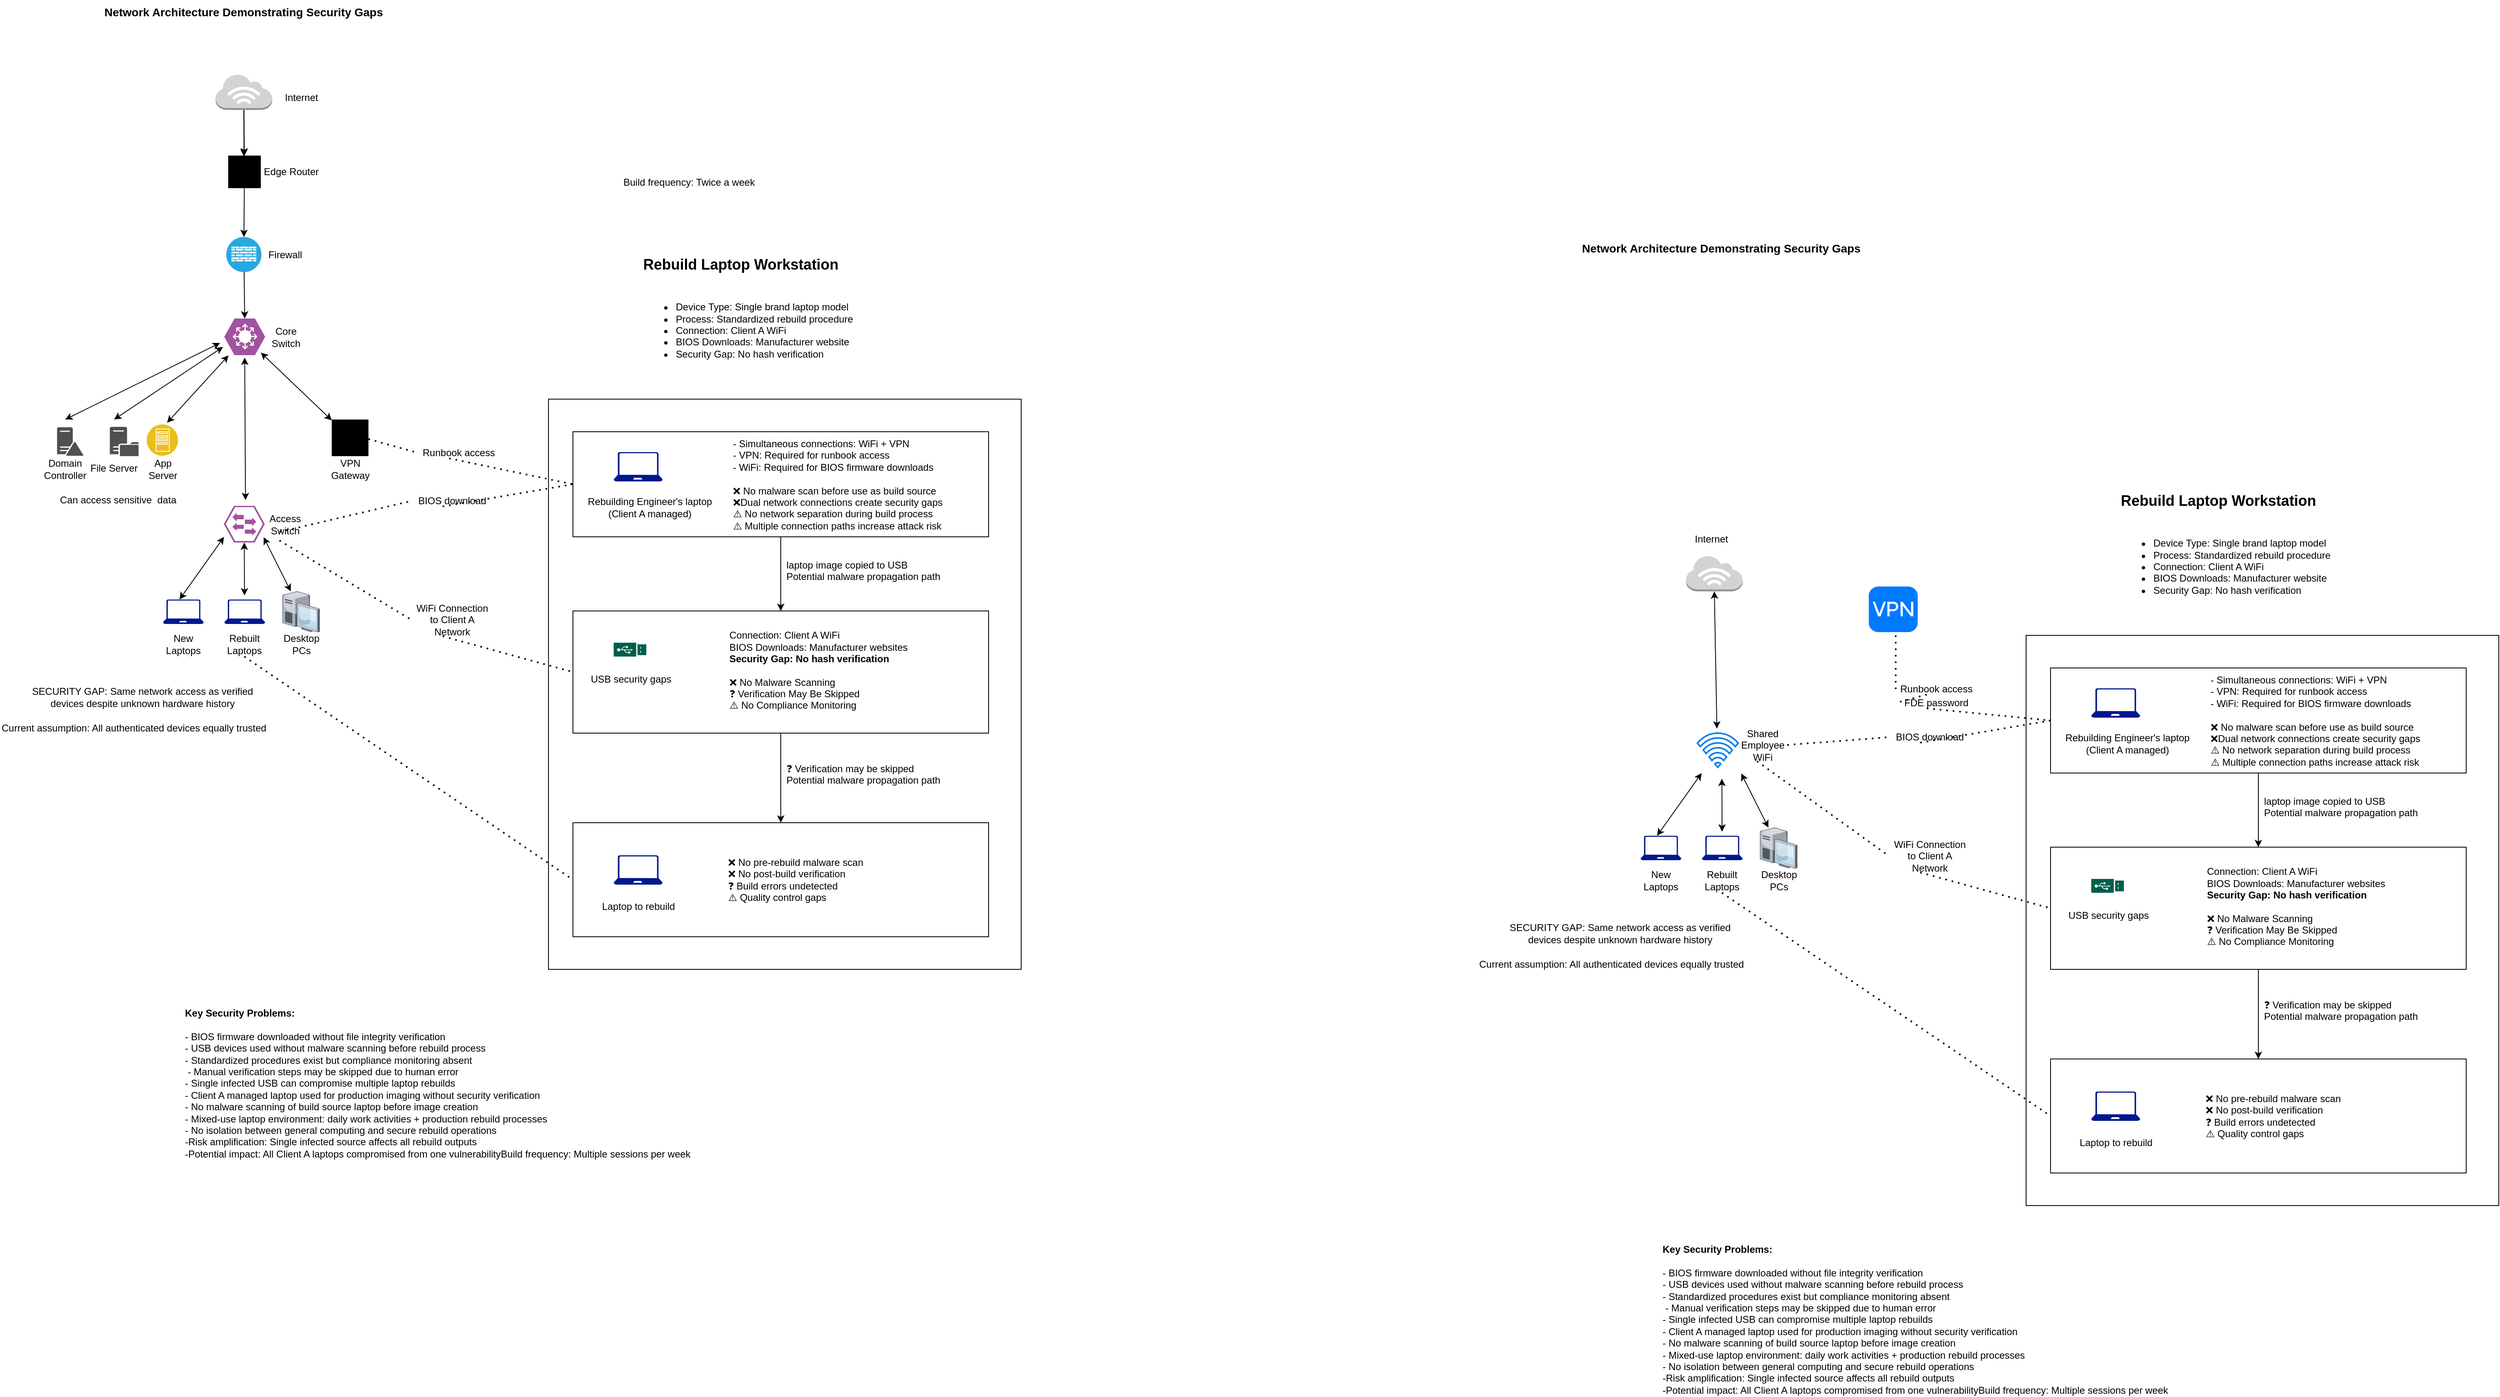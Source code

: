<mxfile version="28.2.0">
  <diagram name="Page-1" id="G9Pzoce9l43paSHm1ECl">
    <mxGraphModel dx="2380" dy="1420" grid="1" gridSize="10" guides="1" tooltips="1" connect="1" arrows="1" fold="1" page="1" pageScale="1" pageWidth="850" pageHeight="1100" math="0" shadow="0">
      <root>
        <mxCell id="0" />
        <mxCell id="1" parent="0" />
        <mxCell id="gi8R7RoCm2wsxa_REoJz-2" value="Internet" style="text;strokeColor=none;align=center;fillColor=none;html=1;verticalAlign=middle;whiteSpace=wrap;rounded=0;" parent="1" vertex="1">
          <mxGeometry x="426.59" y="125" width="60" height="30" as="geometry" />
        </mxCell>
        <mxCell id="7x6iOvIHQjB75U36rMkH-16" value="" style="rounded=0;whiteSpace=wrap;html=1;" parent="1" vertex="1">
          <mxGeometry x="760" y="510" width="580" height="700" as="geometry" />
        </mxCell>
        <mxCell id="gi8R7RoCm2wsxa_REoJz-3" value="" style="outlineConnect=0;dashed=0;verticalLabelPosition=bottom;verticalAlign=top;align=center;html=1;shape=mxgraph.aws3.internet_3;fillColor=#D2D3D3;gradientColor=none;" parent="1" vertex="1">
          <mxGeometry x="351.5" y="111" width="69.5" height="44" as="geometry" />
        </mxCell>
        <mxCell id="gi8R7RoCm2wsxa_REoJz-9" value="" style="sketch=0;verticalLabelPosition=bottom;sketch=0;aspect=fixed;html=1;verticalAlign=top;strokeColor=none;fillColor=#000000;align=center;outlineConnect=0;pointerEvents=1;shape=mxgraph.citrix2.router;" parent="1" vertex="1">
          <mxGeometry x="367" y="211" width="40" height="40" as="geometry" />
        </mxCell>
        <mxCell id="gi8R7RoCm2wsxa_REoJz-10" value="Edge Router" style="text;strokeColor=none;align=center;fillColor=none;html=1;verticalAlign=middle;whiteSpace=wrap;rounded=0;" parent="1" vertex="1">
          <mxGeometry x="395.34" y="216" width="98.75" height="30" as="geometry" />
        </mxCell>
        <mxCell id="gi8R7RoCm2wsxa_REoJz-11" value="" style="fillColor=#28A8E0;verticalLabelPosition=bottom;sketch=0;html=1;strokeColor=#ffffff;verticalAlign=top;align=center;points=[[0.145,0.145,0],[0.5,0,0],[0.855,0.145,0],[1,0.5,0],[0.855,0.855,0],[0.5,1,0],[0.145,0.855,0],[0,0.5,0]];pointerEvents=1;shape=mxgraph.cisco_safe.compositeIcon;bgIcon=ellipse;resIcon=mxgraph.cisco_safe.capability.firewall;" parent="1" vertex="1">
          <mxGeometry x="364.75" y="311" width="43" height="43" as="geometry" />
        </mxCell>
        <mxCell id="gi8R7RoCm2wsxa_REoJz-12" value="Firewall" style="text;strokeColor=none;align=center;fillColor=none;html=1;verticalAlign=middle;whiteSpace=wrap;rounded=0;" parent="1" vertex="1">
          <mxGeometry x="407" y="317.5" width="60" height="30" as="geometry" />
        </mxCell>
        <mxCell id="gi8R7RoCm2wsxa_REoJz-14" value="Core Switch" style="text;strokeColor=none;align=center;fillColor=none;html=1;verticalAlign=middle;whiteSpace=wrap;rounded=0;" parent="1" vertex="1">
          <mxGeometry x="407.75" y="418.5" width="60" height="30" as="geometry" />
        </mxCell>
        <mxCell id="gi8R7RoCm2wsxa_REoJz-15" value="" style="verticalLabelPosition=bottom;sketch=0;html=1;fillColor=#A153A0;strokeColor=#ffffff;verticalAlign=top;align=center;points=[[0,0.5,0],[0.125,0.25,0],[0.25,0,0],[0.5,0,0],[0.75,0,0],[0.875,0.25,0],[1,0.5,0],[0.875,0.75,0],[0.75,1,0],[0.5,1,0],[0.125,0.75,0]];pointerEvents=1;shape=mxgraph.cisco_safe.compositeIcon;bgIcon=mxgraph.cisco_safe.design.blank_device;resIcon=mxgraph.cisco_safe.design.l3_switch;" parent="1" vertex="1">
          <mxGeometry x="362.25" y="411" width="50" height="45" as="geometry" />
        </mxCell>
        <mxCell id="gi8R7RoCm2wsxa_REoJz-18" value="Domain Controller" style="text;strokeColor=none;align=center;fillColor=none;html=1;verticalAlign=middle;whiteSpace=wrap;rounded=0;" parent="1" vertex="1">
          <mxGeometry x="137" y="581" width="60" height="30" as="geometry" />
        </mxCell>
        <mxCell id="gi8R7RoCm2wsxa_REoJz-19" value="" style="sketch=0;pointerEvents=1;shadow=0;dashed=0;html=1;strokeColor=none;fillColor=#505050;labelPosition=center;verticalLabelPosition=bottom;verticalAlign=top;outlineConnect=0;align=center;shape=mxgraph.office.servers.file_server;" parent="1" vertex="1">
          <mxGeometry x="221.75" y="544" width="35.25" height="36" as="geometry" />
        </mxCell>
        <mxCell id="gi8R7RoCm2wsxa_REoJz-20" value="File Server" style="text;strokeColor=none;align=center;fillColor=none;html=1;verticalAlign=middle;whiteSpace=wrap;rounded=0;" parent="1" vertex="1">
          <mxGeometry x="197" y="580" width="60" height="30" as="geometry" />
        </mxCell>
        <mxCell id="gi8R7RoCm2wsxa_REoJz-23" value="" style="sketch=0;pointerEvents=1;shadow=0;dashed=0;html=1;strokeColor=none;fillColor=#505050;labelPosition=center;verticalLabelPosition=bottom;verticalAlign=top;outlineConnect=0;align=center;shape=mxgraph.office.servers.domain_controller;" parent="1" vertex="1">
          <mxGeometry x="157" y="544.5" width="32.5" height="35" as="geometry" />
        </mxCell>
        <mxCell id="gi8R7RoCm2wsxa_REoJz-25" value="" style="image;aspect=fixed;perimeter=ellipsePerimeter;html=1;align=center;shadow=0;dashed=0;fontColor=#4277BB;labelBackgroundColor=default;fontSize=12;spacingTop=3;image=img/lib/ibm/applications/app_server.svg;" parent="1" vertex="1">
          <mxGeometry x="267" y="541" width="38.5" height="38.5" as="geometry" />
        </mxCell>
        <mxCell id="FxefYaPtXIHqSpBv_Unu-31" value="App Server" style="text;strokeColor=none;align=center;fillColor=none;html=1;verticalAlign=middle;whiteSpace=wrap;rounded=0;" parent="1" vertex="1">
          <mxGeometry x="257" y="581" width="60" height="30" as="geometry" />
        </mxCell>
        <mxCell id="FxefYaPtXIHqSpBv_Unu-35" style="edgeStyle=none;rounded=0;orthogonalLoop=1;jettySize=auto;html=1;entryX=0.484;entryY=0.032;entryDx=0;entryDy=0;entryPerimeter=0;elbow=vertical;" parent="1" source="gi8R7RoCm2wsxa_REoJz-3" target="gi8R7RoCm2wsxa_REoJz-9" edge="1">
          <mxGeometry relative="1" as="geometry" />
        </mxCell>
        <mxCell id="FxefYaPtXIHqSpBv_Unu-36" style="edgeStyle=none;rounded=0;orthogonalLoop=1;jettySize=auto;html=1;entryX=0.5;entryY=0;entryDx=0;entryDy=0;entryPerimeter=0;elbow=vertical;" parent="1" source="gi8R7RoCm2wsxa_REoJz-9" target="gi8R7RoCm2wsxa_REoJz-11" edge="1">
          <mxGeometry relative="1" as="geometry" />
        </mxCell>
        <mxCell id="FxefYaPtXIHqSpBv_Unu-37" style="edgeStyle=none;rounded=0;orthogonalLoop=1;jettySize=auto;html=1;entryX=0.5;entryY=0;entryDx=0;entryDy=0;entryPerimeter=0;elbow=vertical;" parent="1" source="gi8R7RoCm2wsxa_REoJz-11" target="gi8R7RoCm2wsxa_REoJz-15" edge="1">
          <mxGeometry relative="1" as="geometry" />
        </mxCell>
        <mxCell id="FxefYaPtXIHqSpBv_Unu-51" value="" style="endArrow=classic;startArrow=classic;html=1;rounded=0;elbow=vertical;entryX=0.5;entryY=1;entryDx=0;entryDy=0;entryPerimeter=0;strokeColor=light-dark(#000000,#FF0000);" parent="1" edge="1">
          <mxGeometry width="50" height="50" relative="1" as="geometry">
            <mxPoint x="388.21" y="634" as="sourcePoint" />
            <mxPoint x="387.25" y="459" as="targetPoint" />
          </mxGeometry>
        </mxCell>
        <mxCell id="FxefYaPtXIHqSpBv_Unu-52" value="" style="endArrow=classic;startArrow=classic;html=1;rounded=0;elbow=vertical;entryX=0.003;entryY=0.848;entryDx=0;entryDy=0;entryPerimeter=0;" parent="1" target="gi8R7RoCm2wsxa_REoJz-27" edge="1">
          <mxGeometry width="50" height="50" relative="1" as="geometry">
            <mxPoint x="307.25" y="756" as="sourcePoint" />
            <mxPoint x="357.25" y="706" as="targetPoint" />
          </mxGeometry>
        </mxCell>
        <mxCell id="FxefYaPtXIHqSpBv_Unu-54" value="" style="endArrow=classic;startArrow=classic;html=1;rounded=0;elbow=vertical;exitX=0.975;exitY=0.857;exitDx=0;exitDy=0;exitPerimeter=0;" parent="1" source="gi8R7RoCm2wsxa_REoJz-27" target="gi8R7RoCm2wsxa_REoJz-35" edge="1">
          <mxGeometry width="50" height="50" relative="1" as="geometry">
            <mxPoint x="397" y="651" as="sourcePoint" />
            <mxPoint x="447" y="601" as="targetPoint" />
          </mxGeometry>
        </mxCell>
        <mxCell id="FxefYaPtXIHqSpBv_Unu-55" value="" style="endArrow=classic;startArrow=classic;html=1;rounded=0;elbow=vertical;entryX=0.5;entryY=1;entryDx=0;entryDy=0;strokeColor=light-dark(#000000,#FF0000);entryPerimeter=0;" parent="1" target="gi8R7RoCm2wsxa_REoJz-27" edge="1">
          <mxGeometry width="50" height="50" relative="1" as="geometry">
            <mxPoint x="387" y="751" as="sourcePoint" />
            <mxPoint x="392" y="711" as="targetPoint" />
          </mxGeometry>
        </mxCell>
        <mxCell id="FxefYaPtXIHqSpBv_Unu-57" value="" style="endArrow=classic;startArrow=classic;html=1;rounded=0;elbow=vertical;exitX=0.896;exitY=0.929;exitDx=0;exitDy=0;exitPerimeter=0;strokeColor=light-dark(#000000,#FF0000);" parent="1" source="gi8R7RoCm2wsxa_REoJz-15" target="gi8R7RoCm2wsxa_REoJz-38" edge="1">
          <mxGeometry width="50" height="50" relative="1" as="geometry">
            <mxPoint x="417" y="531" as="sourcePoint" />
            <mxPoint x="467" y="481" as="targetPoint" />
          </mxGeometry>
        </mxCell>
        <mxCell id="FxefYaPtXIHqSpBv_Unu-58" value="" style="endArrow=classic;startArrow=classic;html=1;rounded=0;elbow=vertical;entryX=0.104;entryY=1.005;entryDx=0;entryDy=0;entryPerimeter=0;strokeColor=light-dark(#000000,#FF0000);" parent="1" target="gi8R7RoCm2wsxa_REoJz-15" edge="1">
          <mxGeometry width="50" height="50" relative="1" as="geometry">
            <mxPoint x="292" y="539" as="sourcePoint" />
            <mxPoint x="342" y="489" as="targetPoint" />
          </mxGeometry>
        </mxCell>
        <mxCell id="FxefYaPtXIHqSpBv_Unu-61" value="" style="endArrow=classic;startArrow=classic;html=1;rounded=0;elbow=vertical;entryX=-0.033;entryY=0.776;entryDx=0;entryDy=0;entryPerimeter=0;strokeColor=light-dark(#000000,#FF0000);" parent="1" target="gi8R7RoCm2wsxa_REoJz-15" edge="1">
          <mxGeometry width="50" height="50" relative="1" as="geometry">
            <mxPoint x="227" y="535" as="sourcePoint" />
            <mxPoint x="277" y="485" as="targetPoint" />
          </mxGeometry>
        </mxCell>
        <mxCell id="FxefYaPtXIHqSpBv_Unu-62" value="" style="endArrow=classic;startArrow=classic;html=1;rounded=0;elbow=vertical;strokeColor=light-dark(#000000,#FF0000);" parent="1" edge="1">
          <mxGeometry width="50" height="50" relative="1" as="geometry">
            <mxPoint x="167" y="535" as="sourcePoint" />
            <mxPoint x="357" y="441" as="targetPoint" />
          </mxGeometry>
        </mxCell>
        <mxCell id="gi8R7RoCm2wsxa_REoJz-29" value="Access Switch" style="text;strokeColor=none;align=center;fillColor=none;html=1;verticalAlign=middle;whiteSpace=wrap;rounded=0;" parent="1" vertex="1">
          <mxGeometry x="407" y="648.5" width="60" height="30" as="geometry" />
        </mxCell>
        <mxCell id="gi8R7RoCm2wsxa_REoJz-35" value="" style="verticalLabelPosition=bottom;sketch=0;aspect=fixed;html=1;verticalAlign=top;strokeColor=none;align=center;outlineConnect=0;shape=mxgraph.citrix.desktop;" parent="1" vertex="1">
          <mxGeometry x="433.67" y="746" width="45.41" height="50" as="geometry" />
        </mxCell>
        <mxCell id="gi8R7RoCm2wsxa_REoJz-30" value="" style="sketch=0;aspect=fixed;pointerEvents=1;shadow=0;dashed=0;html=1;strokeColor=none;labelPosition=center;verticalLabelPosition=bottom;verticalAlign=top;align=center;fillColor=#00188D;shape=mxgraph.azure.laptop" parent="1" vertex="1">
          <mxGeometry x="287" y="756" width="50" height="30" as="geometry" />
        </mxCell>
        <mxCell id="gi8R7RoCm2wsxa_REoJz-31" value="New Laptops" style="text;strokeColor=none;align=center;fillColor=none;html=1;verticalAlign=middle;whiteSpace=wrap;rounded=0;" parent="1" vertex="1">
          <mxGeometry x="282" y="796" width="60" height="30" as="geometry" />
        </mxCell>
        <mxCell id="gi8R7RoCm2wsxa_REoJz-32" value="" style="sketch=0;aspect=fixed;pointerEvents=1;shadow=0;dashed=0;html=1;strokeColor=none;labelPosition=center;verticalLabelPosition=bottom;verticalAlign=top;align=center;fillColor=light-dark(#00188D,#FF9999);shape=mxgraph.azure.laptop" parent="1" vertex="1">
          <mxGeometry x="362.25" y="756" width="50" height="30" as="geometry" />
        </mxCell>
        <mxCell id="gi8R7RoCm2wsxa_REoJz-33" value="Rebuilt Laptops" style="text;strokeColor=light-dark(transparent,#FF0000);align=center;fillColor=none;html=1;verticalAlign=middle;whiteSpace=wrap;rounded=0;" parent="1" vertex="1">
          <mxGeometry x="356.75" y="796" width="60" height="30" as="geometry" />
        </mxCell>
        <mxCell id="gi8R7RoCm2wsxa_REoJz-36" value="Desktop PCs" style="text;strokeColor=none;align=center;fillColor=none;html=1;verticalAlign=middle;whiteSpace=wrap;rounded=0;" parent="1" vertex="1">
          <mxGeometry x="426.59" y="796" width="60" height="30" as="geometry" />
        </mxCell>
        <mxCell id="gi8R7RoCm2wsxa_REoJz-38" value="" style="sketch=0;verticalLabelPosition=bottom;sketch=0;aspect=fixed;html=1;verticalAlign=top;strokeColor=none;fillColor=#000000;align=center;outlineConnect=0;pointerEvents=1;shape=mxgraph.citrix2.router;" parent="1" vertex="1">
          <mxGeometry x="494.09" y="535" width="45" height="45" as="geometry" />
        </mxCell>
        <mxCell id="gi8R7RoCm2wsxa_REoJz-39" value="VPN Gateway" style="text;strokeColor=none;align=center;fillColor=none;html=1;verticalAlign=middle;whiteSpace=wrap;rounded=0;" parent="1" vertex="1">
          <mxGeometry x="486.59" y="581" width="60" height="30" as="geometry" />
        </mxCell>
        <mxCell id="FxefYaPtXIHqSpBv_Unu-1" value="" style="endArrow=classic;html=1;rounded=0;exitX=0.5;exitY=1;exitDx=0;exitDy=0;exitPerimeter=0;" parent="1" source="gi8R7RoCm2wsxa_REoJz-3" target="gi8R7RoCm2wsxa_REoJz-9" edge="1">
          <mxGeometry width="50" height="50" relative="1" as="geometry">
            <mxPoint x="447" y="391" as="sourcePoint" />
            <mxPoint x="597" y="371" as="targetPoint" />
          </mxGeometry>
        </mxCell>
        <mxCell id="gi8R7RoCm2wsxa_REoJz-27" value="" style="verticalLabelPosition=bottom;sketch=0;html=1;fillColor=#A153A0;strokeColor=#ffffff;verticalAlign=top;align=center;points=[[0,0.5,0],[0.125,0.25,0],[0.25,0,0],[0.5,0,0],[0.75,0,0],[0.875,0.25,0],[1,0.5,0],[0.875,0.75,0],[0.75,1,0],[0.5,1,0],[0.125,0.75,0]];pointerEvents=1;shape=mxgraph.cisco_safe.compositeIcon;bgIcon=mxgraph.cisco_safe.design.blank_device;resIcon=mxgraph.cisco_safe.design.access_switch_2;" parent="1" vertex="1">
          <mxGeometry x="361.75" y="641" width="50" height="45" as="geometry" />
        </mxCell>
        <mxCell id="CjsxGIAAwSK_9YGi35-y-1" value="&lt;font style=&quot;color: light-dark(rgb(0, 0, 0), rgb(255, 51, 51));&quot;&gt;SECURITY GAP: Same network access as verified devices despite unknown hardware history&lt;/font&gt;" style="text;strokeColor=none;align=center;fillColor=none;html=1;verticalAlign=middle;whiteSpace=wrap;rounded=0;" parent="1" vertex="1">
          <mxGeometry x="117.0" y="861" width="290" height="30" as="geometry" />
        </mxCell>
        <mxCell id="CjsxGIAAwSK_9YGi35-y-2" value="&lt;font style=&quot;color: light-dark(rgb(0, 0, 0), rgb(255, 51, 51));&quot;&gt;Can access sensitive&amp;nbsp; data&lt;/font&gt;" style="text;strokeColor=none;align=center;fillColor=none;html=1;verticalAlign=middle;whiteSpace=wrap;rounded=0;" parent="1" vertex="1">
          <mxGeometry x="87" y="618.5" width="290" height="30" as="geometry" />
        </mxCell>
        <mxCell id="CjsxGIAAwSK_9YGi35-y-3" value="Current assumption: All authenticated devices equally trusted" style="text;whiteSpace=wrap;html=1;" parent="1" vertex="1">
          <mxGeometry x="87" y="900" width="360" height="40" as="geometry" />
        </mxCell>
        <mxCell id="CjsxGIAAwSK_9YGi35-y-4" value="&lt;div&gt;&lt;b style=&quot;&quot;&gt;&lt;font style=&quot;font-size: 14px;&quot;&gt;Network Architecture Demonstrating Security Gaps&lt;/font&gt;&lt;/b&gt;&lt;/div&gt;&lt;div&gt;&lt;b&gt;&lt;font size=&quot;3&quot;&gt;&lt;br&gt;&lt;/font&gt;&lt;/b&gt;&lt;/div&gt;&lt;div&gt;&lt;br&gt;&lt;/div&gt;" style="text;whiteSpace=wrap;html=1;align=center;" parent="1" vertex="1">
          <mxGeometry x="150.25" y="20" width="472" height="40" as="geometry" />
        </mxCell>
        <mxCell id="CjsxGIAAwSK_9YGi35-y-5" value="&lt;b&gt;Key Security Problems:&amp;nbsp;&lt;/b&gt;&lt;div&gt;&lt;div&gt;&lt;br&gt;&lt;/div&gt;&lt;div&gt;- BIOS firmware downloaded without file integrity verification&amp;nbsp;&lt;/div&gt;&lt;div&gt;- USB devices used without malware scanning before rebuild process&amp;nbsp;&lt;/div&gt;&lt;div&gt;- Standardized procedures exist but compliance monitoring absent&lt;/div&gt;&lt;div&gt;&amp;nbsp;- Manual verification steps may be skipped due to human error&amp;nbsp;&lt;/div&gt;&lt;div&gt;- Single infected USB can compromise multiple laptop rebuilds&lt;/div&gt;&lt;/div&gt;&lt;div&gt;- Client A managed laptop used for production imaging without security verification&amp;nbsp;&lt;/div&gt;&lt;div&gt;- No malware scanning of build source laptop before image creation&amp;nbsp;&lt;/div&gt;&lt;div&gt;- Mixed-use laptop environment: daily work activities + production rebuild processes&amp;nbsp;&lt;/div&gt;&lt;div&gt;- No isolation between general computing and secure rebuild operations&lt;/div&gt;&lt;div&gt;-Risk amplification: Single infected source affects all rebuild outputs&lt;/div&gt;&lt;div&gt;-Potential impact: All Client A laptops compromised from one vulnerabilityBuild frequency: Multiple sessions per week&lt;/div&gt;" style="text;whiteSpace=wrap;html=1;" parent="1" vertex="1">
          <mxGeometry x="312" y="1250" width="660" height="100" as="geometry" />
        </mxCell>
        <mxCell id="7x6iOvIHQjB75U36rMkH-2" value="" style="rounded=0;whiteSpace=wrap;html=1;strokeColor=light-dark(#000000,#4BDFFF);" parent="1" vertex="1">
          <mxGeometry x="790" y="770" width="510" height="150" as="geometry" />
        </mxCell>
        <mxCell id="7x6iOvIHQjB75U36rMkH-5" value="&lt;span style=&quot;background-color: transparent; color: light-dark(rgb(0, 0, 0), rgb(255, 255, 255));&quot;&gt;Connection: Client A WiFi&lt;/span&gt;&lt;br&gt;&lt;span style=&quot;background-color: transparent; color: light-dark(rgb(0, 0, 0), rgb(255, 255, 255));&quot;&gt;BIOS Downloads: Manufacturer websites&lt;/span&gt;&lt;br&gt;&lt;span style=&quot;background-color: transparent;&quot;&gt;&lt;b style=&quot;&quot;&gt;&lt;font style=&quot;color: light-dark(rgb(0, 0, 0), rgb(255, 255, 255));&quot;&gt;Security Gap: No hash verification&lt;/font&gt;&lt;/b&gt;&lt;/span&gt;&lt;br&gt;&lt;br&gt;&lt;span style=&quot;background-color: transparent; color: light-dark(rgb(0, 0, 0), rgb(255, 255, 255));&quot;&gt;❌&amp;nbsp;No Malware Scanning&lt;/span&gt;&lt;br&gt;&lt;span style=&quot;background-color: transparent; color: light-dark(rgb(0, 0, 0), rgb(255, 255, 255));&quot;&gt;❓ Verification May Be Skipped&lt;/span&gt;&lt;br&gt;&lt;span style=&quot;background-color: transparent; color: light-dark(rgb(0, 0, 0), rgb(255, 255, 255));&quot;&gt;⚠️ No Compliance Monitoring&lt;/span&gt;" style="text;strokeColor=none;align=left;fillColor=none;html=1;verticalAlign=middle;whiteSpace=wrap;rounded=0;" parent="1" vertex="1">
          <mxGeometry x="980" y="840" width="230" height="6" as="geometry" />
        </mxCell>
        <mxCell id="7x6iOvIHQjB75U36rMkH-7" value="" style="sketch=0;pointerEvents=1;shadow=0;dashed=0;html=1;strokeColor=none;fillColor=#005F4B;labelPosition=center;verticalLabelPosition=bottom;verticalAlign=top;align=center;outlineConnect=0;shape=mxgraph.veeam2.usb_drive;" parent="1" vertex="1">
          <mxGeometry x="840" y="809" width="40" height="17" as="geometry" />
        </mxCell>
        <mxCell id="7x6iOvIHQjB75U36rMkH-9" value="&lt;div style=&quot;text-align: left;&quot;&gt;&lt;b style=&quot;background-color: transparent; color: light-dark(rgb(0, 0, 0), rgb(255, 255, 255));&quot;&gt;&lt;font style=&quot;font-size: 18px;&quot;&gt;Rebuild Laptop Workstation&lt;/font&gt;&lt;/b&gt;&lt;/div&gt;&lt;div style=&quot;text-align: left;&quot;&gt;&lt;b&gt;&lt;font style=&quot;font-size: 18px;&quot;&gt;&lt;br&gt;&lt;/font&gt;&lt;/b&gt;&lt;/div&gt;&lt;div&gt;&lt;div style=&quot;text-align: left;&quot;&gt;&lt;ul&gt;&lt;li&gt;&lt;span style=&quot;background-color: transparent; color: light-dark(rgb(0, 0, 0), rgb(255, 255, 255));&quot;&gt;Device Type: Single brand laptop model&lt;/span&gt;&lt;/li&gt;&lt;li&gt;&lt;span style=&quot;background-color: transparent; color: light-dark(rgb(0, 0, 0), rgb(255, 255, 255));&quot;&gt;Process: Standardized rebuild procedure&lt;/span&gt;&lt;/li&gt;&lt;li&gt;&lt;span style=&quot;background-color: transparent; color: light-dark(rgb(0, 0, 0), rgb(255, 255, 255));&quot;&gt;Connection: Client A WiFi&lt;/span&gt;&lt;/li&gt;&lt;li&gt;&lt;span style=&quot;background-color: transparent; color: light-dark(rgb(0, 0, 0), rgb(255, 255, 255));&quot;&gt;BIOS Downloads: Manufacturer website&lt;/span&gt;&lt;/li&gt;&lt;li&gt;&lt;span style=&quot;background-color: transparent;&quot;&gt;&lt;font style=&quot;color: light-dark(rgb(0, 0, 0), rgb(255, 0, 0));&quot;&gt;Security Gap: No hash verification&lt;/font&gt;&lt;/span&gt;&lt;/li&gt;&lt;/ul&gt;&lt;/div&gt;&lt;/div&gt;" style="text;strokeColor=none;align=center;fillColor=none;html=1;verticalAlign=middle;whiteSpace=wrap;rounded=0;" parent="1" vertex="1">
          <mxGeometry x="820" y="388.5" width="370" height="30" as="geometry" />
        </mxCell>
        <mxCell id="7x6iOvIHQjB75U36rMkH-18" value="&lt;br&gt;&lt;div&gt;&lt;div style=&quot;text-align: left;&quot;&gt;&lt;br&gt;&lt;/div&gt;&lt;/div&gt;" style="rounded=0;whiteSpace=wrap;html=1;strokeColor=light-dark(#000000,#66B2FF);" parent="1" vertex="1">
          <mxGeometry x="790" y="1030" width="510" height="140" as="geometry" />
        </mxCell>
        <mxCell id="7x6iOvIHQjB75U36rMkH-20" value="Laptop to rebuild" style="text;strokeColor=none;align=center;fillColor=none;html=1;verticalAlign=middle;whiteSpace=wrap;rounded=0;rotation=0;" parent="1" vertex="1">
          <mxGeometry x="785.65" y="1120" width="168.7" height="26" as="geometry" />
        </mxCell>
        <mxCell id="7x6iOvIHQjB75U36rMkH-22" value="❓ Verification may be skipped&lt;div&gt;&lt;font style=&quot;color: light-dark(rgb(0, 0, 0), rgb(255, 0, 0));&quot;&gt;Potential malware propagation pat&lt;/font&gt;h&lt;/div&gt;" style="text;whiteSpace=wrap;html=1;" parent="1" vertex="1">
          <mxGeometry x="1050" y="950" width="290" height="40" as="geometry" />
        </mxCell>
        <mxCell id="7x6iOvIHQjB75U36rMkH-23" value="" style="endArrow=none;dashed=1;html=1;dashPattern=1 3;strokeWidth=2;rounded=0;exitX=0.381;exitY=1.168;exitDx=0;exitDy=0;exitPerimeter=0;entryX=0;entryY=0.5;entryDx=0;entryDy=0;" parent="1" source="7x6iOvIHQjB75U36rMkH-24" target="7x6iOvIHQjB75U36rMkH-2" edge="1">
          <mxGeometry width="50" height="50" relative="1" as="geometry">
            <mxPoint x="470" y="630" as="sourcePoint" />
            <mxPoint x="750" y="840" as="targetPoint" />
          </mxGeometry>
        </mxCell>
        <mxCell id="7x6iOvIHQjB75U36rMkH-38" value="" style="sketch=0;aspect=fixed;pointerEvents=1;shadow=0;dashed=0;html=1;strokeColor=none;labelPosition=center;verticalLabelPosition=bottom;verticalAlign=top;align=center;fillColor=#00188D;shape=mxgraph.azure.laptop" parent="1" vertex="1">
          <mxGeometry x="840" y="1070" width="60" height="36" as="geometry" />
        </mxCell>
        <mxCell id="7x6iOvIHQjB75U36rMkH-39" value="USB security gaps" style="text;whiteSpace=wrap;html=1;" parent="1" vertex="1">
          <mxGeometry x="810" y="840" width="130" height="40" as="geometry" />
        </mxCell>
        <mxCell id="7x6iOvIHQjB75U36rMkH-42" value="" style="endArrow=none;dashed=1;html=1;dashPattern=1 3;strokeWidth=2;rounded=0;exitX=0.381;exitY=1.168;exitDx=0;exitDy=0;exitPerimeter=0;entryX=0;entryY=0.5;entryDx=0;entryDy=0;" parent="1" source="gi8R7RoCm2wsxa_REoJz-29" target="7x6iOvIHQjB75U36rMkH-24" edge="1">
          <mxGeometry width="50" height="50" relative="1" as="geometry">
            <mxPoint x="430" y="684" as="sourcePoint" />
            <mxPoint x="800" y="820" as="targetPoint" />
          </mxGeometry>
        </mxCell>
        <mxCell id="7x6iOvIHQjB75U36rMkH-24" value="WiFi Connection to Client A Network" style="text;strokeColor=none;align=center;fillColor=none;html=1;verticalAlign=middle;whiteSpace=wrap;rounded=0;" parent="1" vertex="1">
          <mxGeometry x="592" y="766" width="100" height="30" as="geometry" />
        </mxCell>
        <mxCell id="7x6iOvIHQjB75U36rMkH-43" value="" style="endArrow=classic;html=1;rounded=0;entryX=0.5;entryY=0;entryDx=0;entryDy=0;strokeColor=light-dark(#000000,#FF0000);" parent="1" source="7x6iOvIHQjB75U36rMkH-2" target="7x6iOvIHQjB75U36rMkH-18" edge="1">
          <mxGeometry width="50" height="50" relative="1" as="geometry">
            <mxPoint x="440" y="970" as="sourcePoint" />
            <mxPoint x="490" y="920" as="targetPoint" />
          </mxGeometry>
        </mxCell>
        <mxCell id="7x6iOvIHQjB75U36rMkH-45" value="&lt;div style=&quot;text-align: left;&quot;&gt;&lt;div&gt;❌ No pre-rebuild malware scan&amp;nbsp;&lt;/div&gt;&lt;div&gt;❌ No post-build verification&amp;nbsp;&lt;/div&gt;&lt;div&gt;❓ Build errors undetected&amp;nbsp;&lt;/div&gt;&lt;div&gt;⚠️ Quality control gaps&lt;/div&gt;&lt;/div&gt;" style="text;strokeColor=none;align=center;fillColor=none;html=1;verticalAlign=middle;whiteSpace=wrap;rounded=0;" parent="1" vertex="1">
          <mxGeometry x="880" y="1085" width="370" height="30" as="geometry" />
        </mxCell>
        <mxCell id="7x6iOvIHQjB75U36rMkH-48" value="" style="endArrow=none;dashed=1;html=1;dashPattern=1 3;strokeWidth=2;rounded=0;entryX=0;entryY=0.5;entryDx=0;entryDy=0;exitX=0.5;exitY=1;exitDx=0;exitDy=0;" parent="1" source="gi8R7RoCm2wsxa_REoJz-33" target="7x6iOvIHQjB75U36rMkH-18" edge="1">
          <mxGeometry width="50" height="50" relative="1" as="geometry">
            <mxPoint x="440" y="980" as="sourcePoint" />
            <mxPoint x="490" y="930" as="targetPoint" />
          </mxGeometry>
        </mxCell>
        <mxCell id="7x6iOvIHQjB75U36rMkH-52" value="" style="rounded=0;whiteSpace=wrap;html=1;strokeColor=light-dark(#000000,#4BDFFF);" parent="1" vertex="1">
          <mxGeometry x="790" y="550" width="510" height="129" as="geometry" />
        </mxCell>
        <mxCell id="7x6iOvIHQjB75U36rMkH-49" value="" style="sketch=0;aspect=fixed;pointerEvents=1;shadow=0;dashed=0;html=1;strokeColor=none;labelPosition=center;verticalLabelPosition=bottom;verticalAlign=top;align=center;fillColor=light-dark(#00188D,#FF9999);shape=mxgraph.azure.laptop" parent="1" vertex="1">
          <mxGeometry x="840" y="575" width="60" height="36" as="geometry" />
        </mxCell>
        <mxCell id="7x6iOvIHQjB75U36rMkH-50" value="&lt;span style=&quot;text-align: left;&quot;&gt;Rebuilding Engineer&#39;s laptop (Client A managed)&lt;/span&gt;" style="text;strokeColor=none;align=center;fillColor=none;html=1;verticalAlign=middle;whiteSpace=wrap;rounded=0;rotation=0;" parent="1" vertex="1">
          <mxGeometry x="800" y="630" width="168.7" height="26" as="geometry" />
        </mxCell>
        <mxCell id="7x6iOvIHQjB75U36rMkH-51" value="&lt;div style=&quot;text-align: left;&quot;&gt;- Simultaneous connections: WiFi + VPN&amp;nbsp;&lt;/div&gt;&lt;div style=&quot;text-align: left;&quot;&gt;- VPN: Required for runbook access&amp;nbsp;&lt;/div&gt;&lt;div style=&quot;text-align: left;&quot;&gt;- WiFi: Required for BIOS firmware downloads&amp;nbsp;&lt;/div&gt;&lt;div style=&quot;text-align: left;&quot;&gt;&lt;br&gt;&lt;/div&gt;&lt;div style=&quot;text-align: left;&quot;&gt;❌ No malware scan before use as build source&lt;br&gt;❌Dual network connections create security gaps&lt;br&gt;⚠️ No network separation during build process&lt;br&gt;⚠️ Multiple connection paths increase attack risk&lt;/div&gt;" style="text;strokeColor=none;align=center;fillColor=none;html=1;verticalAlign=middle;whiteSpace=wrap;rounded=0;" parent="1" vertex="1">
          <mxGeometry x="930" y="599.5" width="370" height="30" as="geometry" />
        </mxCell>
        <mxCell id="7x6iOvIHQjB75U36rMkH-54" value="" style="endArrow=classic;html=1;rounded=0;entryX=0.5;entryY=0;entryDx=0;entryDy=0;exitX=0.5;exitY=1;exitDx=0;exitDy=0;" parent="1" source="7x6iOvIHQjB75U36rMkH-52" target="7x6iOvIHQjB75U36rMkH-2" edge="1">
          <mxGeometry width="50" height="50" relative="1" as="geometry">
            <mxPoint x="1010" y="680" as="sourcePoint" />
            <mxPoint x="910" y="830" as="targetPoint" />
          </mxGeometry>
        </mxCell>
        <mxCell id="7x6iOvIHQjB75U36rMkH-55" value="laptop image copied to USB&lt;div&gt;&lt;font style=&quot;color: light-dark(rgb(0, 0, 0), rgb(255, 0, 0));&quot;&gt;Potential malware propagation pat&lt;/font&gt;h&lt;/div&gt;" style="text;whiteSpace=wrap;html=1;" parent="1" vertex="1">
          <mxGeometry x="1050" y="700" width="290" height="40" as="geometry" />
        </mxCell>
        <mxCell id="7x6iOvIHQjB75U36rMkH-58" value="Build frequency: Twice a week" style="text;whiteSpace=wrap;html=1;" parent="1" vertex="1">
          <mxGeometry x="850" y="230" width="270" height="40" as="geometry" />
        </mxCell>
        <mxCell id="7x6iOvIHQjB75U36rMkH-59" value="" style="endArrow=none;dashed=1;html=1;dashPattern=1 3;strokeWidth=2;rounded=0;exitX=0.381;exitY=1.168;exitDx=0;exitDy=0;exitPerimeter=0;entryX=0;entryY=0.5;entryDx=0;entryDy=0;" parent="1" source="7x6iOvIHQjB75U36rMkH-60" target="7x6iOvIHQjB75U36rMkH-52" edge="1">
          <mxGeometry width="50" height="50" relative="1" as="geometry">
            <mxPoint x="430" y="673" as="sourcePoint" />
            <mxPoint x="592" y="770" as="targetPoint" />
          </mxGeometry>
        </mxCell>
        <mxCell id="7x6iOvIHQjB75U36rMkH-61" value="" style="endArrow=none;dashed=1;html=1;dashPattern=1 3;strokeWidth=2;rounded=0;exitX=0.381;exitY=1.168;exitDx=0;exitDy=0;exitPerimeter=0;entryX=0;entryY=0.5;entryDx=0;entryDy=0;" parent="1" target="7x6iOvIHQjB75U36rMkH-60" edge="1">
          <mxGeometry width="50" height="50" relative="1" as="geometry">
            <mxPoint x="430" y="673" as="sourcePoint" />
            <mxPoint x="790" y="615" as="targetPoint" />
          </mxGeometry>
        </mxCell>
        <mxCell id="7x6iOvIHQjB75U36rMkH-60" value="BIOS download" style="text;strokeColor=none;align=center;fillColor=none;html=1;verticalAlign=middle;whiteSpace=wrap;rounded=0;" parent="1" vertex="1">
          <mxGeometry x="592" y="630" width="100" height="10" as="geometry" />
        </mxCell>
        <mxCell id="7x6iOvIHQjB75U36rMkH-65" value="" style="endArrow=none;dashed=1;html=1;dashPattern=1 3;strokeWidth=2;rounded=0;exitX=0.381;exitY=1.168;exitDx=0;exitDy=0;exitPerimeter=0;entryX=0;entryY=0.5;entryDx=0;entryDy=0;" parent="1" source="7x6iOvIHQjB75U36rMkH-66" target="7x6iOvIHQjB75U36rMkH-52" edge="1">
          <mxGeometry width="50" height="50" relative="1" as="geometry">
            <mxPoint x="539.09" y="559" as="sourcePoint" />
            <mxPoint x="701.09" y="656" as="targetPoint" />
          </mxGeometry>
        </mxCell>
        <mxCell id="7x6iOvIHQjB75U36rMkH-67" value="" style="endArrow=none;dashed=1;html=1;dashPattern=1 3;strokeWidth=2;rounded=0;exitX=0.381;exitY=1.168;exitDx=0;exitDy=0;exitPerimeter=0;entryX=0;entryY=0.5;entryDx=0;entryDy=0;" parent="1" target="7x6iOvIHQjB75U36rMkH-66" edge="1">
          <mxGeometry width="50" height="50" relative="1" as="geometry">
            <mxPoint x="539.09" y="559" as="sourcePoint" />
            <mxPoint x="790" y="615" as="targetPoint" />
          </mxGeometry>
        </mxCell>
        <mxCell id="7x6iOvIHQjB75U36rMkH-66" value="Runbook access" style="text;strokeColor=none;align=center;fillColor=none;html=1;verticalAlign=middle;whiteSpace=wrap;rounded=0;" parent="1" vertex="1">
          <mxGeometry x="600" y="571" width="100" height="10" as="geometry" />
        </mxCell>
        <mxCell id="03RfwMxz8nHa0Dh4N93t-1" value="Internet" style="text;strokeColor=none;align=center;fillColor=none;html=1;verticalAlign=middle;whiteSpace=wrap;rounded=0;" vertex="1" parent="1">
          <mxGeometry x="2156.59" y="667" width="60" height="30" as="geometry" />
        </mxCell>
        <mxCell id="03RfwMxz8nHa0Dh4N93t-2" value="" style="rounded=0;whiteSpace=wrap;html=1;" vertex="1" parent="1">
          <mxGeometry x="2573" y="800" width="580" height="700" as="geometry" />
        </mxCell>
        <mxCell id="03RfwMxz8nHa0Dh4N93t-3" value="" style="outlineConnect=0;dashed=0;verticalLabelPosition=bottom;verticalAlign=top;align=center;html=1;shape=mxgraph.aws3.internet_3;fillColor=#D2D3D3;gradientColor=none;" vertex="1" parent="1">
          <mxGeometry x="2155.75" y="702" width="69.5" height="44" as="geometry" />
        </mxCell>
        <mxCell id="03RfwMxz8nHa0Dh4N93t-20" value="" style="endArrow=classic;startArrow=classic;html=1;rounded=0;elbow=vertical;entryX=0.003;entryY=0.848;entryDx=0;entryDy=0;entryPerimeter=0;" edge="1" parent="1">
          <mxGeometry width="50" height="50" relative="1" as="geometry">
            <mxPoint x="2120.25" y="1046" as="sourcePoint" />
            <mxPoint x="2174.9" y="969.16" as="targetPoint" />
          </mxGeometry>
        </mxCell>
        <mxCell id="03RfwMxz8nHa0Dh4N93t-21" value="" style="endArrow=classic;startArrow=classic;html=1;rounded=0;elbow=vertical;exitX=0.975;exitY=0.857;exitDx=0;exitDy=0;exitPerimeter=0;" edge="1" parent="1" target="03RfwMxz8nHa0Dh4N93t-28">
          <mxGeometry width="50" height="50" relative="1" as="geometry">
            <mxPoint x="2223.5" y="969.565" as="sourcePoint" />
            <mxPoint x="2260" y="891" as="targetPoint" />
          </mxGeometry>
        </mxCell>
        <mxCell id="03RfwMxz8nHa0Dh4N93t-22" value="" style="endArrow=classic;startArrow=classic;html=1;rounded=0;elbow=vertical;entryX=0.5;entryY=1;entryDx=0;entryDy=0;strokeColor=light-dark(#000000,#FF0000);entryPerimeter=0;" edge="1" parent="1">
          <mxGeometry width="50" height="50" relative="1" as="geometry">
            <mxPoint x="2200" y="1041" as="sourcePoint" />
            <mxPoint x="2199.75" y="976" as="targetPoint" />
          </mxGeometry>
        </mxCell>
        <mxCell id="03RfwMxz8nHa0Dh4N93t-27" value="Shared Employee WiFi" style="text;strokeColor=none;align=center;fillColor=none;html=1;verticalAlign=middle;whiteSpace=wrap;rounded=0;" vertex="1" parent="1">
          <mxGeometry x="2220" y="919.5" width="60" height="30" as="geometry" />
        </mxCell>
        <mxCell id="03RfwMxz8nHa0Dh4N93t-28" value="" style="verticalLabelPosition=bottom;sketch=0;aspect=fixed;html=1;verticalAlign=top;strokeColor=none;align=center;outlineConnect=0;shape=mxgraph.citrix.desktop;" vertex="1" parent="1">
          <mxGeometry x="2246.67" y="1036" width="45.41" height="50" as="geometry" />
        </mxCell>
        <mxCell id="03RfwMxz8nHa0Dh4N93t-29" value="" style="sketch=0;aspect=fixed;pointerEvents=1;shadow=0;dashed=0;html=1;strokeColor=none;labelPosition=center;verticalLabelPosition=bottom;verticalAlign=top;align=center;fillColor=#00188D;shape=mxgraph.azure.laptop" vertex="1" parent="1">
          <mxGeometry x="2100" y="1046" width="50" height="30" as="geometry" />
        </mxCell>
        <mxCell id="03RfwMxz8nHa0Dh4N93t-30" value="New Laptops" style="text;strokeColor=none;align=center;fillColor=none;html=1;verticalAlign=middle;whiteSpace=wrap;rounded=0;" vertex="1" parent="1">
          <mxGeometry x="2095" y="1086" width="60" height="30" as="geometry" />
        </mxCell>
        <mxCell id="03RfwMxz8nHa0Dh4N93t-31" value="" style="sketch=0;aspect=fixed;pointerEvents=1;shadow=0;dashed=0;html=1;strokeColor=none;labelPosition=center;verticalLabelPosition=bottom;verticalAlign=top;align=center;fillColor=light-dark(#00188D,#FF9999);shape=mxgraph.azure.laptop" vertex="1" parent="1">
          <mxGeometry x="2175.25" y="1046" width="50" height="30" as="geometry" />
        </mxCell>
        <mxCell id="03RfwMxz8nHa0Dh4N93t-32" value="Rebuilt Laptops" style="text;strokeColor=light-dark(transparent,#FF0000);align=center;fillColor=none;html=1;verticalAlign=middle;whiteSpace=wrap;rounded=0;" vertex="1" parent="1">
          <mxGeometry x="2169.75" y="1086" width="60" height="30" as="geometry" />
        </mxCell>
        <mxCell id="03RfwMxz8nHa0Dh4N93t-33" value="Desktop PCs" style="text;strokeColor=none;align=center;fillColor=none;html=1;verticalAlign=middle;whiteSpace=wrap;rounded=0;" vertex="1" parent="1">
          <mxGeometry x="2239.59" y="1086" width="60" height="30" as="geometry" />
        </mxCell>
        <mxCell id="03RfwMxz8nHa0Dh4N93t-38" value="&lt;font style=&quot;color: light-dark(rgb(0, 0, 0), rgb(255, 51, 51));&quot;&gt;SECURITY GAP: Same network access as verified devices despite unknown hardware history&lt;/font&gt;" style="text;strokeColor=none;align=center;fillColor=none;html=1;verticalAlign=middle;whiteSpace=wrap;rounded=0;" vertex="1" parent="1">
          <mxGeometry x="1930" y="1151" width="290" height="30" as="geometry" />
        </mxCell>
        <mxCell id="03RfwMxz8nHa0Dh4N93t-40" value="Current assumption: All authenticated devices equally trusted" style="text;whiteSpace=wrap;html=1;" vertex="1" parent="1">
          <mxGeometry x="1900" y="1190" width="360" height="40" as="geometry" />
        </mxCell>
        <mxCell id="03RfwMxz8nHa0Dh4N93t-41" value="&lt;div&gt;&lt;b style=&quot;&quot;&gt;&lt;font style=&quot;font-size: 14px;&quot;&gt;Network Architecture Demonstrating Security Gaps&lt;/font&gt;&lt;/b&gt;&lt;/div&gt;&lt;div&gt;&lt;b&gt;&lt;font size=&quot;3&quot;&gt;&lt;br&gt;&lt;/font&gt;&lt;/b&gt;&lt;/div&gt;&lt;div&gt;&lt;br&gt;&lt;/div&gt;" style="text;whiteSpace=wrap;html=1;align=center;" vertex="1" parent="1">
          <mxGeometry x="1963.25" y="310" width="472" height="40" as="geometry" />
        </mxCell>
        <mxCell id="03RfwMxz8nHa0Dh4N93t-42" value="&lt;b&gt;Key Security Problems:&amp;nbsp;&lt;/b&gt;&lt;div&gt;&lt;div&gt;&lt;br&gt;&lt;/div&gt;&lt;div&gt;- BIOS firmware downloaded without file integrity verification&amp;nbsp;&lt;/div&gt;&lt;div&gt;- USB devices used without malware scanning before rebuild process&amp;nbsp;&lt;/div&gt;&lt;div&gt;- Standardized procedures exist but compliance monitoring absent&lt;/div&gt;&lt;div&gt;&amp;nbsp;- Manual verification steps may be skipped due to human error&amp;nbsp;&lt;/div&gt;&lt;div&gt;- Single infected USB can compromise multiple laptop rebuilds&lt;/div&gt;&lt;/div&gt;&lt;div&gt;- Client A managed laptop used for production imaging without security verification&amp;nbsp;&lt;/div&gt;&lt;div&gt;- No malware scanning of build source laptop before image creation&amp;nbsp;&lt;/div&gt;&lt;div&gt;- Mixed-use laptop environment: daily work activities + production rebuild processes&amp;nbsp;&lt;/div&gt;&lt;div&gt;- No isolation between general computing and secure rebuild operations&lt;/div&gt;&lt;div&gt;-Risk amplification: Single infected source affects all rebuild outputs&lt;/div&gt;&lt;div&gt;-Potential impact: All Client A laptops compromised from one vulnerabilityBuild frequency: Multiple sessions per week&lt;/div&gt;" style="text;whiteSpace=wrap;html=1;" vertex="1" parent="1">
          <mxGeometry x="2125" y="1540" width="660" height="100" as="geometry" />
        </mxCell>
        <mxCell id="03RfwMxz8nHa0Dh4N93t-43" value="" style="rounded=0;whiteSpace=wrap;html=1;strokeColor=light-dark(#000000,#4BDFFF);" vertex="1" parent="1">
          <mxGeometry x="2603" y="1060" width="510" height="150" as="geometry" />
        </mxCell>
        <mxCell id="03RfwMxz8nHa0Dh4N93t-44" value="&lt;span style=&quot;background-color: transparent; color: light-dark(rgb(0, 0, 0), rgb(255, 255, 255));&quot;&gt;Connection: Client A WiFi&lt;/span&gt;&lt;br&gt;&lt;span style=&quot;background-color: transparent; color: light-dark(rgb(0, 0, 0), rgb(255, 255, 255));&quot;&gt;BIOS Downloads: Manufacturer websites&lt;/span&gt;&lt;br&gt;&lt;span style=&quot;background-color: transparent;&quot;&gt;&lt;b style=&quot;&quot;&gt;&lt;font style=&quot;color: light-dark(rgb(0, 0, 0), rgb(255, 255, 255));&quot;&gt;Security Gap: No hash verification&lt;/font&gt;&lt;/b&gt;&lt;/span&gt;&lt;br&gt;&lt;br&gt;&lt;span style=&quot;background-color: transparent; color: light-dark(rgb(0, 0, 0), rgb(255, 255, 255));&quot;&gt;❌&amp;nbsp;No Malware Scanning&lt;/span&gt;&lt;br&gt;&lt;span style=&quot;background-color: transparent; color: light-dark(rgb(0, 0, 0), rgb(255, 255, 255));&quot;&gt;❓ Verification May Be Skipped&lt;/span&gt;&lt;br&gt;&lt;span style=&quot;background-color: transparent; color: light-dark(rgb(0, 0, 0), rgb(255, 255, 255));&quot;&gt;⚠️ No Compliance Monitoring&lt;/span&gt;" style="text;strokeColor=none;align=left;fillColor=none;html=1;verticalAlign=middle;whiteSpace=wrap;rounded=0;" vertex="1" parent="1">
          <mxGeometry x="2793" y="1130" width="230" height="6" as="geometry" />
        </mxCell>
        <mxCell id="03RfwMxz8nHa0Dh4N93t-45" value="" style="sketch=0;pointerEvents=1;shadow=0;dashed=0;html=1;strokeColor=none;fillColor=#005F4B;labelPosition=center;verticalLabelPosition=bottom;verticalAlign=top;align=center;outlineConnect=0;shape=mxgraph.veeam2.usb_drive;" vertex="1" parent="1">
          <mxGeometry x="2653" y="1099" width="40" height="17" as="geometry" />
        </mxCell>
        <mxCell id="03RfwMxz8nHa0Dh4N93t-46" value="&lt;div style=&quot;text-align: left;&quot;&gt;&lt;b style=&quot;background-color: transparent; color: light-dark(rgb(0, 0, 0), rgb(255, 255, 255));&quot;&gt;&lt;font style=&quot;font-size: 18px;&quot;&gt;Rebuild Laptop Workstation&lt;/font&gt;&lt;/b&gt;&lt;/div&gt;&lt;div style=&quot;text-align: left;&quot;&gt;&lt;b&gt;&lt;font style=&quot;font-size: 18px;&quot;&gt;&lt;br&gt;&lt;/font&gt;&lt;/b&gt;&lt;/div&gt;&lt;div&gt;&lt;div style=&quot;text-align: left;&quot;&gt;&lt;ul&gt;&lt;li&gt;&lt;span style=&quot;background-color: transparent; color: light-dark(rgb(0, 0, 0), rgb(255, 255, 255));&quot;&gt;Device Type: Single brand laptop model&lt;/span&gt;&lt;/li&gt;&lt;li&gt;&lt;span style=&quot;background-color: transparent; color: light-dark(rgb(0, 0, 0), rgb(255, 255, 255));&quot;&gt;Process: Standardized rebuild procedure&lt;/span&gt;&lt;/li&gt;&lt;li&gt;&lt;span style=&quot;background-color: transparent; color: light-dark(rgb(0, 0, 0), rgb(255, 255, 255));&quot;&gt;Connection: Client A WiFi&lt;/span&gt;&lt;/li&gt;&lt;li&gt;&lt;span style=&quot;background-color: transparent; color: light-dark(rgb(0, 0, 0), rgb(255, 255, 255));&quot;&gt;BIOS Downloads: Manufacturer website&lt;/span&gt;&lt;/li&gt;&lt;li&gt;&lt;span style=&quot;background-color: transparent;&quot;&gt;&lt;font style=&quot;color: light-dark(rgb(0, 0, 0), rgb(255, 0, 0));&quot;&gt;Security Gap: No hash verification&lt;/font&gt;&lt;/span&gt;&lt;/li&gt;&lt;/ul&gt;&lt;/div&gt;&lt;/div&gt;" style="text;strokeColor=none;align=center;fillColor=none;html=1;verticalAlign=middle;whiteSpace=wrap;rounded=0;" vertex="1" parent="1">
          <mxGeometry x="2633" y="678.5" width="370" height="30" as="geometry" />
        </mxCell>
        <mxCell id="03RfwMxz8nHa0Dh4N93t-47" value="&lt;br&gt;&lt;div&gt;&lt;div style=&quot;text-align: left;&quot;&gt;&lt;br&gt;&lt;/div&gt;&lt;/div&gt;" style="rounded=0;whiteSpace=wrap;html=1;strokeColor=light-dark(#000000,#66B2FF);" vertex="1" parent="1">
          <mxGeometry x="2603" y="1320" width="510" height="140" as="geometry" />
        </mxCell>
        <mxCell id="03RfwMxz8nHa0Dh4N93t-48" value="Laptop to rebuild" style="text;strokeColor=none;align=center;fillColor=none;html=1;verticalAlign=middle;whiteSpace=wrap;rounded=0;rotation=0;" vertex="1" parent="1">
          <mxGeometry x="2598.65" y="1410" width="168.7" height="26" as="geometry" />
        </mxCell>
        <mxCell id="03RfwMxz8nHa0Dh4N93t-49" value="❓ Verification may be skipped&lt;div&gt;&lt;font style=&quot;color: light-dark(rgb(0, 0, 0), rgb(255, 0, 0));&quot;&gt;Potential malware propagation pat&lt;/font&gt;h&lt;/div&gt;" style="text;whiteSpace=wrap;html=1;" vertex="1" parent="1">
          <mxGeometry x="2863" y="1240" width="290" height="40" as="geometry" />
        </mxCell>
        <mxCell id="03RfwMxz8nHa0Dh4N93t-50" value="" style="endArrow=none;dashed=1;html=1;dashPattern=1 3;strokeWidth=2;rounded=0;exitX=0.381;exitY=1.168;exitDx=0;exitDy=0;exitPerimeter=0;entryX=0;entryY=0.5;entryDx=0;entryDy=0;" edge="1" parent="1" source="03RfwMxz8nHa0Dh4N93t-54" target="03RfwMxz8nHa0Dh4N93t-43">
          <mxGeometry width="50" height="50" relative="1" as="geometry">
            <mxPoint x="2283" y="920" as="sourcePoint" />
            <mxPoint x="2563" y="1130" as="targetPoint" />
          </mxGeometry>
        </mxCell>
        <mxCell id="03RfwMxz8nHa0Dh4N93t-51" value="" style="sketch=0;aspect=fixed;pointerEvents=1;shadow=0;dashed=0;html=1;strokeColor=none;labelPosition=center;verticalLabelPosition=bottom;verticalAlign=top;align=center;fillColor=#00188D;shape=mxgraph.azure.laptop" vertex="1" parent="1">
          <mxGeometry x="2653" y="1360" width="60" height="36" as="geometry" />
        </mxCell>
        <mxCell id="03RfwMxz8nHa0Dh4N93t-52" value="USB security gaps" style="text;whiteSpace=wrap;html=1;" vertex="1" parent="1">
          <mxGeometry x="2623" y="1130" width="130" height="40" as="geometry" />
        </mxCell>
        <mxCell id="03RfwMxz8nHa0Dh4N93t-53" value="" style="endArrow=none;dashed=1;html=1;dashPattern=1 3;strokeWidth=2;rounded=0;exitX=0.381;exitY=1.168;exitDx=0;exitDy=0;exitPerimeter=0;entryX=0;entryY=0.5;entryDx=0;entryDy=0;" edge="1" parent="1" source="03RfwMxz8nHa0Dh4N93t-27" target="03RfwMxz8nHa0Dh4N93t-54">
          <mxGeometry width="50" height="50" relative="1" as="geometry">
            <mxPoint x="2243" y="974" as="sourcePoint" />
            <mxPoint x="2613" y="1110" as="targetPoint" />
          </mxGeometry>
        </mxCell>
        <mxCell id="03RfwMxz8nHa0Dh4N93t-54" value="WiFi Connection to Client A Network" style="text;strokeColor=none;align=center;fillColor=none;html=1;verticalAlign=middle;whiteSpace=wrap;rounded=0;" vertex="1" parent="1">
          <mxGeometry x="2405" y="1056" width="100" height="30" as="geometry" />
        </mxCell>
        <mxCell id="03RfwMxz8nHa0Dh4N93t-55" value="" style="endArrow=classic;html=1;rounded=0;entryX=0.5;entryY=0;entryDx=0;entryDy=0;strokeColor=light-dark(#000000,#FF0000);" edge="1" parent="1" source="03RfwMxz8nHa0Dh4N93t-43" target="03RfwMxz8nHa0Dh4N93t-47">
          <mxGeometry width="50" height="50" relative="1" as="geometry">
            <mxPoint x="2253" y="1260" as="sourcePoint" />
            <mxPoint x="2303" y="1210" as="targetPoint" />
          </mxGeometry>
        </mxCell>
        <mxCell id="03RfwMxz8nHa0Dh4N93t-56" value="&lt;div style=&quot;text-align: left;&quot;&gt;&lt;div&gt;❌ No pre-rebuild malware scan&amp;nbsp;&lt;/div&gt;&lt;div&gt;❌ No post-build verification&amp;nbsp;&lt;/div&gt;&lt;div&gt;❓ Build errors undetected&amp;nbsp;&lt;/div&gt;&lt;div&gt;⚠️ Quality control gaps&lt;/div&gt;&lt;/div&gt;" style="text;strokeColor=none;align=center;fillColor=none;html=1;verticalAlign=middle;whiteSpace=wrap;rounded=0;" vertex="1" parent="1">
          <mxGeometry x="2693" y="1375" width="370" height="30" as="geometry" />
        </mxCell>
        <mxCell id="03RfwMxz8nHa0Dh4N93t-57" value="" style="endArrow=none;dashed=1;html=1;dashPattern=1 3;strokeWidth=2;rounded=0;entryX=0;entryY=0.5;entryDx=0;entryDy=0;exitX=0.5;exitY=1;exitDx=0;exitDy=0;" edge="1" parent="1" source="03RfwMxz8nHa0Dh4N93t-32" target="03RfwMxz8nHa0Dh4N93t-47">
          <mxGeometry width="50" height="50" relative="1" as="geometry">
            <mxPoint x="2253" y="1270" as="sourcePoint" />
            <mxPoint x="2303" y="1220" as="targetPoint" />
          </mxGeometry>
        </mxCell>
        <mxCell id="03RfwMxz8nHa0Dh4N93t-58" value="" style="rounded=0;whiteSpace=wrap;html=1;strokeColor=light-dark(#000000,#4BDFFF);" vertex="1" parent="1">
          <mxGeometry x="2603" y="840" width="510" height="129" as="geometry" />
        </mxCell>
        <mxCell id="03RfwMxz8nHa0Dh4N93t-59" value="" style="sketch=0;aspect=fixed;pointerEvents=1;shadow=0;dashed=0;html=1;strokeColor=none;labelPosition=center;verticalLabelPosition=bottom;verticalAlign=top;align=center;fillColor=light-dark(#00188D,#FF9999);shape=mxgraph.azure.laptop" vertex="1" parent="1">
          <mxGeometry x="2653" y="865" width="60" height="36" as="geometry" />
        </mxCell>
        <mxCell id="03RfwMxz8nHa0Dh4N93t-60" value="&lt;span style=&quot;text-align: left;&quot;&gt;Rebuilding Engineer&#39;s laptop (Client A managed)&lt;/span&gt;" style="text;strokeColor=none;align=center;fillColor=none;html=1;verticalAlign=middle;whiteSpace=wrap;rounded=0;rotation=0;" vertex="1" parent="1">
          <mxGeometry x="2613" y="920" width="168.7" height="26" as="geometry" />
        </mxCell>
        <mxCell id="03RfwMxz8nHa0Dh4N93t-61" value="&lt;div style=&quot;text-align: left;&quot;&gt;- Simultaneous connections: WiFi + VPN&amp;nbsp;&lt;/div&gt;&lt;div style=&quot;text-align: left;&quot;&gt;- VPN: Required for runbook access&amp;nbsp;&lt;/div&gt;&lt;div style=&quot;text-align: left;&quot;&gt;- WiFi: Required for BIOS firmware downloads&amp;nbsp;&lt;/div&gt;&lt;div style=&quot;text-align: left;&quot;&gt;&lt;br&gt;&lt;/div&gt;&lt;div style=&quot;text-align: left;&quot;&gt;❌ No malware scan before use as build source&lt;br&gt;❌Dual network connections create security gaps&lt;br&gt;⚠️ No network separation during build process&lt;br&gt;⚠️ Multiple connection paths increase attack risk&lt;/div&gt;" style="text;strokeColor=none;align=center;fillColor=none;html=1;verticalAlign=middle;whiteSpace=wrap;rounded=0;" vertex="1" parent="1">
          <mxGeometry x="2743" y="889.5" width="370" height="30" as="geometry" />
        </mxCell>
        <mxCell id="03RfwMxz8nHa0Dh4N93t-62" value="" style="endArrow=classic;html=1;rounded=0;entryX=0.5;entryY=0;entryDx=0;entryDy=0;exitX=0.5;exitY=1;exitDx=0;exitDy=0;" edge="1" parent="1" source="03RfwMxz8nHa0Dh4N93t-58" target="03RfwMxz8nHa0Dh4N93t-43">
          <mxGeometry width="50" height="50" relative="1" as="geometry">
            <mxPoint x="2823" y="970" as="sourcePoint" />
            <mxPoint x="2723" y="1120" as="targetPoint" />
          </mxGeometry>
        </mxCell>
        <mxCell id="03RfwMxz8nHa0Dh4N93t-63" value="laptop image copied to USB&lt;div&gt;&lt;font style=&quot;color: light-dark(rgb(0, 0, 0), rgb(255, 0, 0));&quot;&gt;Potential malware propagation pat&lt;/font&gt;h&lt;/div&gt;" style="text;whiteSpace=wrap;html=1;" vertex="1" parent="1">
          <mxGeometry x="2863" y="990" width="290" height="40" as="geometry" />
        </mxCell>
        <mxCell id="03RfwMxz8nHa0Dh4N93t-65" value="" style="endArrow=none;dashed=1;html=1;dashPattern=1 3;strokeWidth=2;rounded=0;exitX=0.381;exitY=1.168;exitDx=0;exitDy=0;exitPerimeter=0;entryX=0;entryY=0.5;entryDx=0;entryDy=0;" edge="1" parent="1" source="03RfwMxz8nHa0Dh4N93t-67" target="03RfwMxz8nHa0Dh4N93t-58">
          <mxGeometry width="50" height="50" relative="1" as="geometry">
            <mxPoint x="2243" y="963" as="sourcePoint" />
            <mxPoint x="2405" y="1060" as="targetPoint" />
          </mxGeometry>
        </mxCell>
        <mxCell id="03RfwMxz8nHa0Dh4N93t-66" value="" style="endArrow=none;dashed=1;html=1;dashPattern=1 3;strokeWidth=2;rounded=0;exitX=1;exitY=0.5;exitDx=0;exitDy=0;entryX=0;entryY=0.5;entryDx=0;entryDy=0;" edge="1" parent="1" target="03RfwMxz8nHa0Dh4N93t-67" source="03RfwMxz8nHa0Dh4N93t-27">
          <mxGeometry width="50" height="50" relative="1" as="geometry">
            <mxPoint x="2243" y="963" as="sourcePoint" />
            <mxPoint x="2603" y="905" as="targetPoint" />
          </mxGeometry>
        </mxCell>
        <mxCell id="03RfwMxz8nHa0Dh4N93t-67" value="BIOS download" style="text;strokeColor=none;align=center;fillColor=none;html=1;verticalAlign=middle;whiteSpace=wrap;rounded=0;" vertex="1" parent="1">
          <mxGeometry x="2405" y="920" width="100" height="10" as="geometry" />
        </mxCell>
        <mxCell id="03RfwMxz8nHa0Dh4N93t-68" value="" style="endArrow=none;dashed=1;html=1;dashPattern=1 3;strokeWidth=2;rounded=0;exitX=0.381;exitY=1.168;exitDx=0;exitDy=0;exitPerimeter=0;entryX=0;entryY=0.5;entryDx=0;entryDy=0;" edge="1" parent="1" source="03RfwMxz8nHa0Dh4N93t-81" target="03RfwMxz8nHa0Dh4N93t-58">
          <mxGeometry width="50" height="50" relative="1" as="geometry">
            <mxPoint x="2352.09" y="849" as="sourcePoint" />
            <mxPoint x="2514.09" y="946" as="targetPoint" />
          </mxGeometry>
        </mxCell>
        <mxCell id="03RfwMxz8nHa0Dh4N93t-69" value="" style="endArrow=none;dashed=1;html=1;dashPattern=1 3;strokeWidth=2;rounded=0;entryX=0;entryY=0.5;entryDx=0;entryDy=0;" edge="1" parent="1" target="03RfwMxz8nHa0Dh4N93t-70">
          <mxGeometry width="50" height="50" relative="1" as="geometry">
            <mxPoint x="2413" y="800" as="sourcePoint" />
            <mxPoint x="2603" y="905" as="targetPoint" />
          </mxGeometry>
        </mxCell>
        <mxCell id="03RfwMxz8nHa0Dh4N93t-70" value="Runbook access" style="text;strokeColor=none;align=center;fillColor=none;html=1;verticalAlign=middle;whiteSpace=wrap;rounded=0;" vertex="1" parent="1">
          <mxGeometry x="2413" y="861" width="100" height="10" as="geometry" />
        </mxCell>
        <mxCell id="03RfwMxz8nHa0Dh4N93t-72" value="" style="html=1;verticalLabelPosition=bottom;align=center;labelBackgroundColor=#ffffff;verticalAlign=top;strokeWidth=2;strokeColor=#0080F0;shadow=0;dashed=0;shape=mxgraph.ios7.icons.wifi;pointerEvents=1" vertex="1" parent="1">
          <mxGeometry x="2169.75" y="920" width="50" height="42" as="geometry" />
        </mxCell>
        <mxCell id="03RfwMxz8nHa0Dh4N93t-74" value="" style="html=1;strokeWidth=1;shadow=0;dashed=0;shape=mxgraph.ios7.misc.vpn;fillColor=#007AFF;strokeColor=none;buttonText=;strokeColor2=#222222;fontColor=#222222;fontSize=8;verticalLabelPosition=bottom;verticalAlign=top;align=center;sketch=0;" vertex="1" parent="1">
          <mxGeometry x="2380" y="740" width="60" height="56" as="geometry" />
        </mxCell>
        <mxCell id="03RfwMxz8nHa0Dh4N93t-80" value="" style="endArrow=classic;startArrow=classic;html=1;rounded=0;elbow=vertical;exitX=0.5;exitY=1;exitDx=0;exitDy=0;exitPerimeter=0;entryX=0.478;entryY=-0.131;entryDx=0;entryDy=0;entryPerimeter=0;" edge="1" parent="1" source="03RfwMxz8nHa0Dh4N93t-3" target="03RfwMxz8nHa0Dh4N93t-72">
          <mxGeometry width="50" height="50" relative="1" as="geometry">
            <mxPoint x="2300" y="977" as="sourcePoint" />
            <mxPoint x="2333.5" y="1043.435" as="targetPoint" />
          </mxGeometry>
        </mxCell>
        <mxCell id="03RfwMxz8nHa0Dh4N93t-82" value="" style="endArrow=none;dashed=1;html=1;dashPattern=1 3;strokeWidth=2;rounded=0;exitX=0.381;exitY=1.168;exitDx=0;exitDy=0;exitPerimeter=0;entryX=0;entryY=0.5;entryDx=0;entryDy=0;" edge="1" parent="1" source="03RfwMxz8nHa0Dh4N93t-70" target="03RfwMxz8nHa0Dh4N93t-81">
          <mxGeometry width="50" height="50" relative="1" as="geometry">
            <mxPoint x="2451" y="873" as="sourcePoint" />
            <mxPoint x="2603" y="905" as="targetPoint" />
          </mxGeometry>
        </mxCell>
        <mxCell id="03RfwMxz8nHa0Dh4N93t-81" value="FDE password" style="text;strokeColor=none;align=center;fillColor=none;html=1;verticalAlign=middle;whiteSpace=wrap;rounded=0;" vertex="1" parent="1">
          <mxGeometry x="2413" y="878" width="100" height="10" as="geometry" />
        </mxCell>
      </root>
    </mxGraphModel>
  </diagram>
</mxfile>
